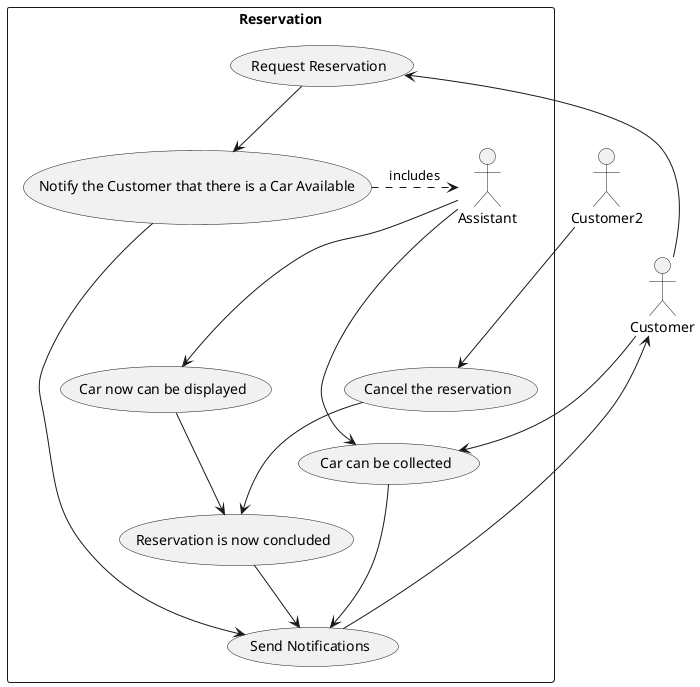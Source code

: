 @startuml UseCaseDiagram

/'
A software system has been developed to support the operations of a specialised
car-hire company. One software class within the system is called Reservation and
the lifecycle of a Reservation object is described as follows:
    “When a Member reserves a CarModel over the Internet, the Reservation is initially
Waiting to be processed by an Assistant (this is so the Customer can make a
Reservation without the intervention of an Assistant). The Reservation becomes
Notifiable if, some time later, an Assistant finds a suitable unreserved Car in the
display area of the car park, or if one is returned by a Customer. In this case, the Car
is moved to the reserved area.

    If no car becomes available for a particular Reservation within a week, the
Reservation becomes NeedingRenewal: the Member must be contacted, by phone
or in person, so that they can cancel the Reservation, or ask for it to be renewed for
another week. If the Member cancels or can’t be contacted within five days, the
Reservation is concluded.

    Once a Reservation is Notifiable, the Member must be notified by an Assistant, in
person or by phone, within three days; if the Customer can be reached, the
Reservation is Collectable otherwise it becomes Displayable (a Car that was moved
to the reserved area must be returned to the display area).

    Once a Reservation is Collectable, the Member must collect the Car within three
days; if they do collect, the Reservation is Concluded; otherwise, the Reservation
becomes Displayable.

    Once a Displayable reservation’s Car has been put back in the display area, the
Reservation is Concluded.

    At any time, the Member may cancel the Reservation over the Internet, by phone or
in person.” 
'/

actor "Customer" as ac1
actor "Customer2" as ac2

rectangle Reservation {
    actor "Assistant" as aa1

    usecase "Send Notifications" as UC0
    usecase "Request Reservation" as UC1
    usecase "Notify the Customer that there is a Car Available" as UC2
    usecase "Car can be collected" as UC3
    usecase "Review the request" as UC4
    usecase "Car now can be displayed" as UC4
    usecase "Cancel the reservation" as UC5
    usecase "Reservation is now concluded" as UC6
}

ac1 --> UC1
UC0 --> ac1

UC1 --> UC2
UC2 --> UC0
UC2 .> aa1 : includes
aa1 --> UC4
aa1 --> UC3
UC3 --> UC0

UC4 --> UC6
ac1 --> UC3

ac2 -->UC5
UC5 --> UC6
UC6 --> UC0

@enduml